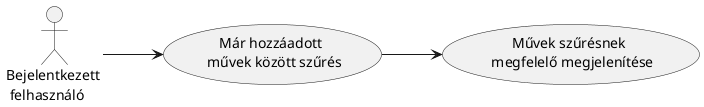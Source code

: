 @startuml
left to right direction

actor :Bejelentkezett \n felhasználó: as LoggedInUser

usecase "Már hozzáadott \n művek között szűrés" as FilterMedia
usecase "Művek szűrésnek \n megfelelő megjelenítése" as DisplayFilteredMedia

LoggedInUser --> FilterMedia
FilterMedia --> DisplayFilteredMedia

@enduml